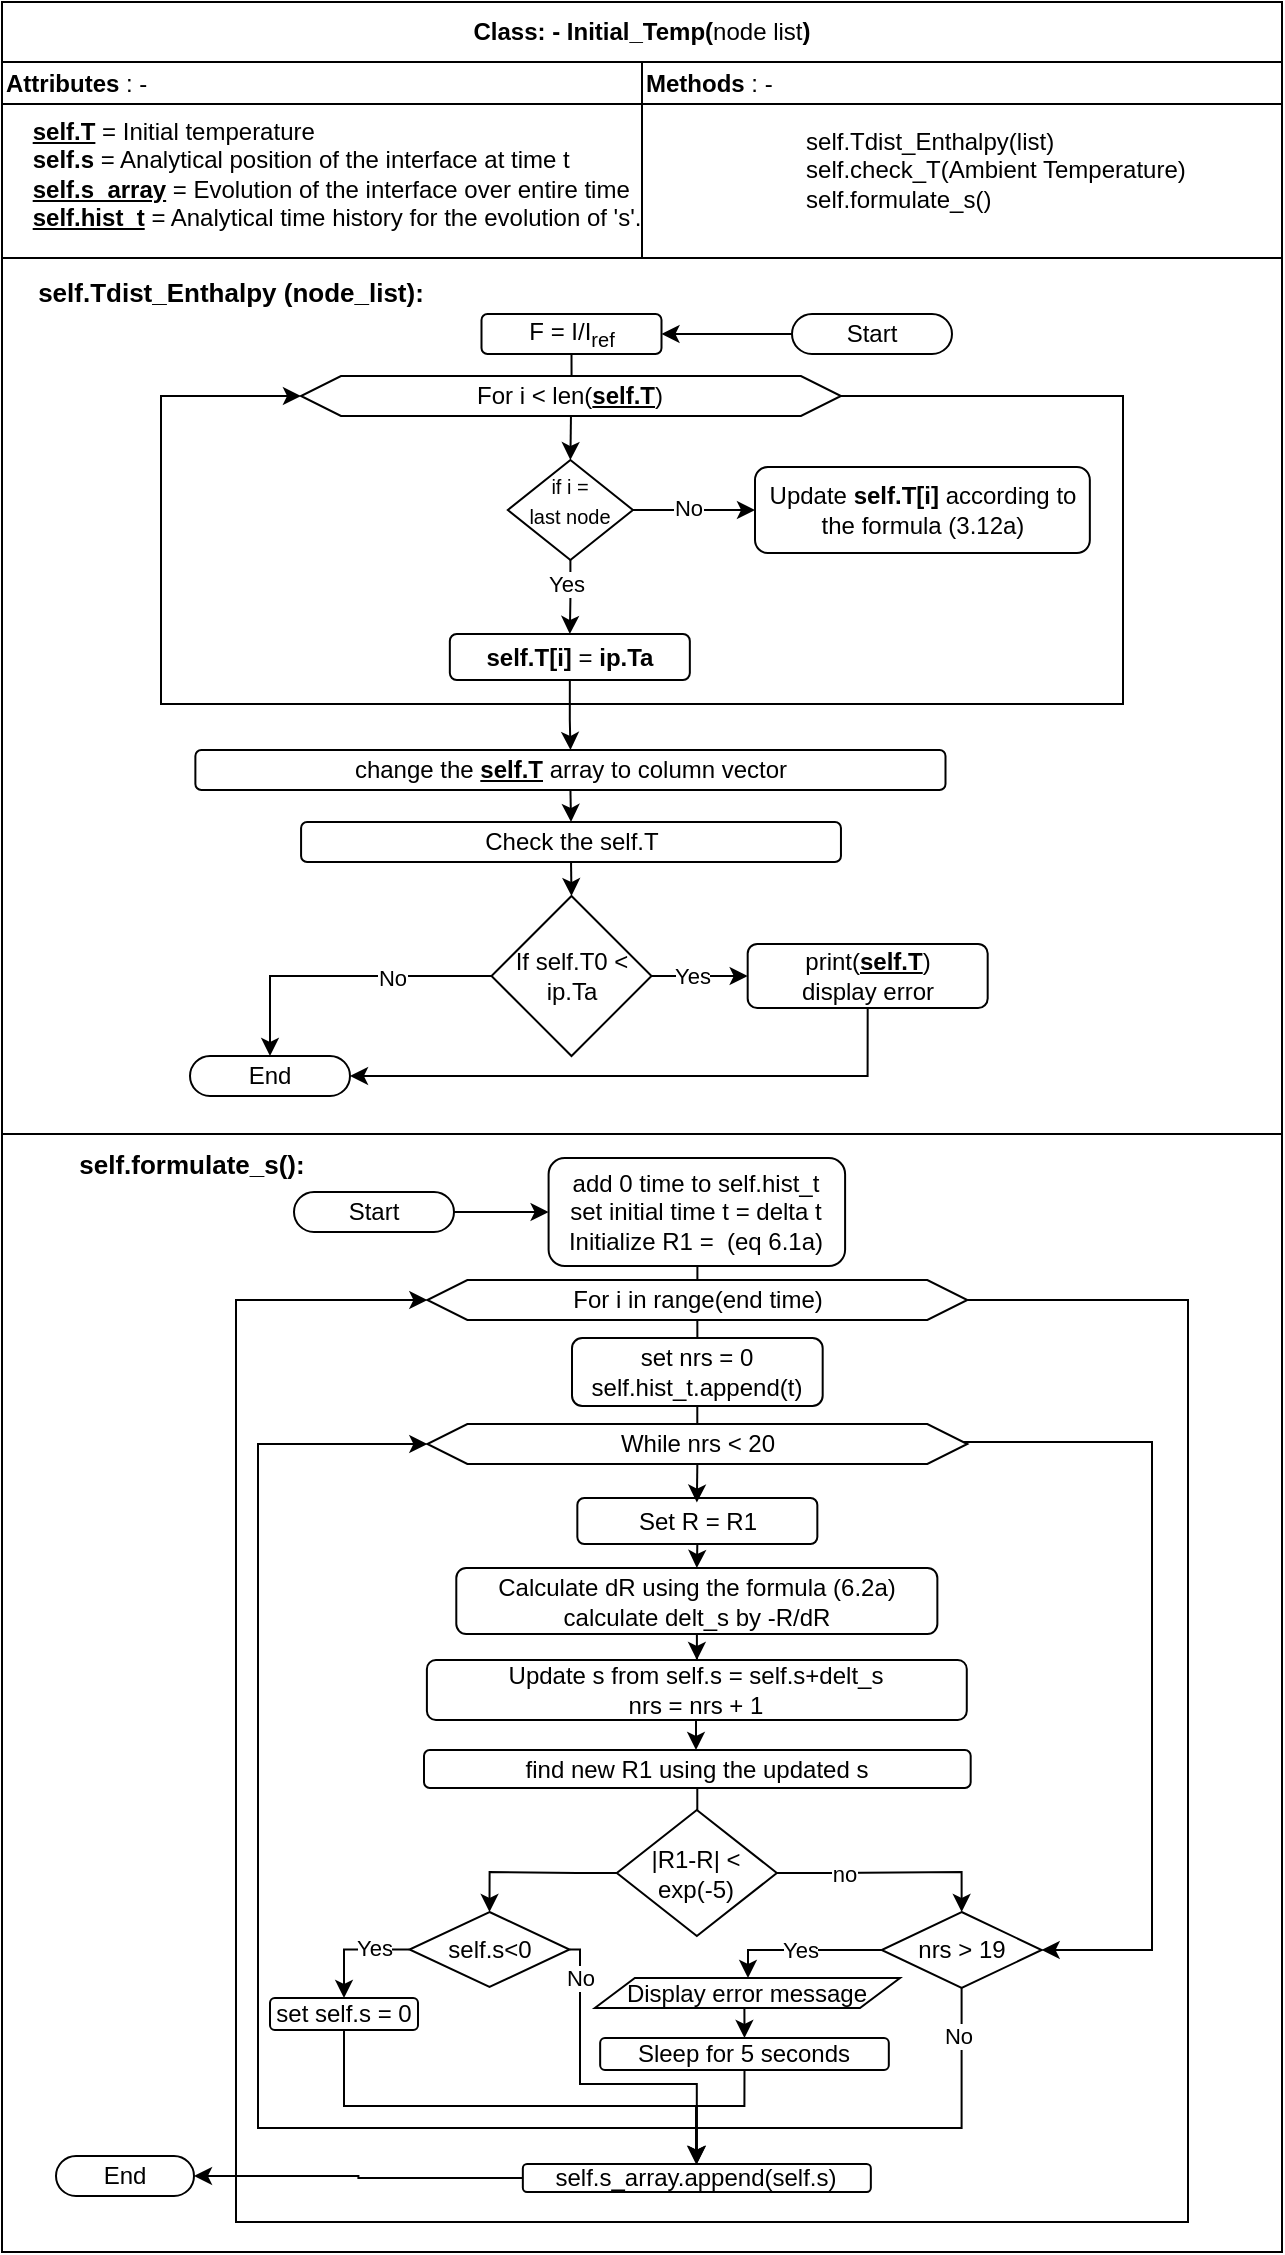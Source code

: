 <mxfile version="22.0.2" type="github">
  <diagram id="C5RBs43oDa-KdzZeNtuy" name="Page-1">
    <mxGraphModel dx="1195" dy="633" grid="0" gridSize="10" guides="1" tooltips="1" connect="1" arrows="1" fold="1" page="1" pageScale="1" pageWidth="827" pageHeight="1169" math="0" shadow="0">
      <root>
        <mxCell id="WIyWlLk6GJQsqaUBKTNV-0" />
        <mxCell id="WIyWlLk6GJQsqaUBKTNV-1" parent="WIyWlLk6GJQsqaUBKTNV-0" />
        <mxCell id="JN7dd42MbDgEGxTATaaX-122" value="" style="rounded=0;whiteSpace=wrap;html=1;" vertex="1" parent="WIyWlLk6GJQsqaUBKTNV-1">
          <mxGeometry x="99" y="594" width="640" height="560" as="geometry" />
        </mxCell>
        <mxCell id="JN7dd42MbDgEGxTATaaX-2" value="" style="rounded=0;whiteSpace=wrap;html=1;" vertex="1" parent="WIyWlLk6GJQsqaUBKTNV-1">
          <mxGeometry x="99" y="157" width="640" height="438" as="geometry" />
        </mxCell>
        <mxCell id="KUYVFX4BnLb6LtAk-J63-66" value="&lt;b&gt;Class: - Initial_Temp(&lt;/b&gt;node list&lt;b&gt;)&lt;/b&gt;" style="rounded=0;whiteSpace=wrap;html=1;" parent="WIyWlLk6GJQsqaUBKTNV-1" vertex="1">
          <mxGeometry x="99" y="29" width="640" height="30" as="geometry" />
        </mxCell>
        <mxCell id="KUYVFX4BnLb6LtAk-J63-67" value="&lt;span style=&quot;&quot;&gt;&lt;span style=&quot;white-space: pre;&quot;&gt;&amp;nbsp;&amp;nbsp;&amp;nbsp;&amp;nbsp;&lt;/span&gt;&lt;/span&gt;&amp;nbsp;&lt;br&gt;&lt;span style=&quot;&quot;&gt;&lt;span style=&quot;white-space: pre;&quot;&gt;&amp;nbsp;&amp;nbsp;&amp;nbsp;&amp;nbsp;&lt;/span&gt;&lt;/span&gt;&lt;b&gt;&lt;u&gt;self.T&lt;/u&gt;&lt;/b&gt; = Initial temperature&lt;br&gt;&lt;span style=&quot;&quot;&gt;&lt;span style=&quot;white-space: pre;&quot;&gt;&amp;nbsp;&amp;nbsp;&amp;nbsp;&amp;nbsp;&lt;/span&gt;&lt;/span&gt;&lt;b&gt;self.s &lt;/b&gt;= Analytical position of the interface at time t&lt;b&gt;&lt;br&gt;&lt;/b&gt;&lt;span style=&quot;&quot;&gt;&lt;span style=&quot;white-space: pre;&quot;&gt;&amp;nbsp;&amp;nbsp;&amp;nbsp;&amp;nbsp;&lt;/span&gt;&lt;/span&gt;&lt;u style=&quot;font-weight: bold;&quot;&gt;self.s_array&lt;/u&gt;&amp;nbsp;= Evolution of the interface over entire time&lt;br&gt;&amp;nbsp; &amp;nbsp; &lt;b&gt;&lt;u&gt;self.hist_t&lt;/u&gt;&lt;/b&gt; = Analytical time history for the evolution of &#39;s&#39;." style="rounded=0;whiteSpace=wrap;html=1;align=left;" parent="WIyWlLk6GJQsqaUBKTNV-1" vertex="1">
          <mxGeometry x="99" y="59" width="320" height="98" as="geometry" />
        </mxCell>
        <mxCell id="KUYVFX4BnLb6LtAk-J63-68" value="&lt;span style=&quot;white-space: pre;&quot;&gt;&#x9;&lt;/span&gt;&lt;span style=&quot;white-space: pre;&quot;&gt;&#x9;&lt;/span&gt;&lt;span style=&quot;white-space: pre;&quot;&gt;&#x9;&lt;/span&gt;self.Tdist_Enthalpy(list)&lt;br&gt;&lt;span style=&quot;white-space: pre;&quot;&gt;&#x9;&lt;/span&gt;&lt;span style=&quot;white-space: pre;&quot;&gt;&#x9;&lt;/span&gt;&lt;span style=&quot;white-space: pre;&quot;&gt;&#x9;&lt;/span&gt;self.check_T(Ambient Temperature)&lt;br&gt;&lt;span style=&quot;white-space: pre;&quot;&gt;&#x9;&lt;/span&gt;&lt;span style=&quot;white-space: pre;&quot;&gt;&#x9;&lt;/span&gt;&lt;span style=&quot;white-space: pre;&quot;&gt;&#x9;&lt;/span&gt;self.formulate_s()" style="rounded=0;whiteSpace=wrap;html=1;align=left;" parent="WIyWlLk6GJQsqaUBKTNV-1" vertex="1">
          <mxGeometry x="419" y="69" width="320" height="88" as="geometry" />
        </mxCell>
        <mxCell id="JN7dd42MbDgEGxTATaaX-3" style="edgeStyle=orthogonalEdgeStyle;rounded=0;orthogonalLoop=1;jettySize=auto;html=1;entryX=1;entryY=0.5;entryDx=0;entryDy=0;" edge="1" parent="WIyWlLk6GJQsqaUBKTNV-1" source="KUYVFX4BnLb6LtAk-J63-219" target="KUYVFX4BnLb6LtAk-J63-221">
          <mxGeometry relative="1" as="geometry" />
        </mxCell>
        <mxCell id="KUYVFX4BnLb6LtAk-J63-219" value="Start" style="rounded=1;whiteSpace=wrap;html=1;arcSize=50;" parent="WIyWlLk6GJQsqaUBKTNV-1" vertex="1">
          <mxGeometry x="494" y="185" width="80" height="20" as="geometry" />
        </mxCell>
        <mxCell id="KUYVFX4BnLb6LtAk-J63-220" value="End" style="rounded=1;whiteSpace=wrap;html=1;arcSize=50;" parent="WIyWlLk6GJQsqaUBKTNV-1" vertex="1">
          <mxGeometry x="193.0" y="556" width="80" height="20" as="geometry" />
        </mxCell>
        <mxCell id="eg3Dcb_BBi-hNbYzrBa9-2" style="edgeStyle=orthogonalEdgeStyle;rounded=0;orthogonalLoop=1;jettySize=auto;html=1;exitX=0.5;exitY=1;exitDx=0;exitDy=0;" parent="WIyWlLk6GJQsqaUBKTNV-1" source="KUYVFX4BnLb6LtAk-J63-221" target="KUYVFX4BnLb6LtAk-J63-223" edge="1">
          <mxGeometry relative="1" as="geometry" />
        </mxCell>
        <mxCell id="KUYVFX4BnLb6LtAk-J63-221" value="F = I/I&lt;sub&gt;ref&lt;/sub&gt;" style="rounded=1;whiteSpace=wrap;html=1;" parent="WIyWlLk6GJQsqaUBKTNV-1" vertex="1">
          <mxGeometry x="338.75" y="185" width="90" height="20" as="geometry" />
        </mxCell>
        <mxCell id="KUYVFX4BnLb6LtAk-J63-222" style="edgeStyle=orthogonalEdgeStyle;rounded=0;orthogonalLoop=1;jettySize=auto;html=1;exitX=0.5;exitY=1;exitDx=0;exitDy=0;entryX=0.5;entryY=0;entryDx=0;entryDy=0;" parent="WIyWlLk6GJQsqaUBKTNV-1" source="KUYVFX4BnLb6LtAk-J63-223" target="KUYVFX4BnLb6LtAk-J63-239" edge="1">
          <mxGeometry relative="1" as="geometry" />
        </mxCell>
        <mxCell id="KUYVFX4BnLb6LtAk-J63-223" value="For i &amp;lt; len(&lt;u style=&quot;font-weight: bold;&quot;&gt;self.T&lt;/u&gt;)" style="shape=hexagon;perimeter=hexagonPerimeter2;whiteSpace=wrap;html=1;fixedSize=1;" parent="WIyWlLk6GJQsqaUBKTNV-1" vertex="1">
          <mxGeometry x="248.48" y="216" width="270" height="20" as="geometry" />
        </mxCell>
        <mxCell id="KUYVFX4BnLb6LtAk-J63-226" value="Update&lt;b&gt;&amp;nbsp;self.T[i] &lt;/b&gt;according to the formula (3.12a)" style="rounded=1;whiteSpace=wrap;html=1;" parent="WIyWlLk6GJQsqaUBKTNV-1" vertex="1">
          <mxGeometry x="475.5" y="261.5" width="167.42" height="43" as="geometry" />
        </mxCell>
        <mxCell id="eg3Dcb_BBi-hNbYzrBa9-7" style="edgeStyle=orthogonalEdgeStyle;rounded=0;orthogonalLoop=1;jettySize=auto;html=1;entryX=0;entryY=0.5;entryDx=0;entryDy=0;" parent="WIyWlLk6GJQsqaUBKTNV-1" source="KUYVFX4BnLb6LtAk-J63-239" target="KUYVFX4BnLb6LtAk-J63-226" edge="1">
          <mxGeometry relative="1" as="geometry" />
        </mxCell>
        <mxCell id="eg3Dcb_BBi-hNbYzrBa9-9" value="No" style="edgeLabel;html=1;align=center;verticalAlign=middle;resizable=0;points=[];" parent="eg3Dcb_BBi-hNbYzrBa9-7" vertex="1" connectable="0">
          <mxGeometry x="-0.114" y="1" relative="1" as="geometry">
            <mxPoint as="offset" />
          </mxGeometry>
        </mxCell>
        <mxCell id="eg3Dcb_BBi-hNbYzrBa9-8" style="edgeStyle=orthogonalEdgeStyle;rounded=0;orthogonalLoop=1;jettySize=auto;html=1;entryX=0.5;entryY=0;entryDx=0;entryDy=0;" parent="WIyWlLk6GJQsqaUBKTNV-1" source="KUYVFX4BnLb6LtAk-J63-239" target="KUYVFX4BnLb6LtAk-J63-242" edge="1">
          <mxGeometry relative="1" as="geometry" />
        </mxCell>
        <mxCell id="eg3Dcb_BBi-hNbYzrBa9-10" value="Yes" style="edgeLabel;html=1;align=center;verticalAlign=middle;resizable=0;points=[];" parent="eg3Dcb_BBi-hNbYzrBa9-8" vertex="1" connectable="0">
          <mxGeometry x="-0.356" y="-2" relative="1" as="geometry">
            <mxPoint as="offset" />
          </mxGeometry>
        </mxCell>
        <mxCell id="KUYVFX4BnLb6LtAk-J63-239" value="" style="rhombus;whiteSpace=wrap;html=1;" parent="WIyWlLk6GJQsqaUBKTNV-1" vertex="1">
          <mxGeometry x="351.92" y="258" width="62.56" height="50" as="geometry" />
        </mxCell>
        <mxCell id="KUYVFX4BnLb6LtAk-J63-240" value="&lt;font style=&quot;font-size: 10px;&quot;&gt;if i = &lt;br&gt;last node&lt;/font&gt;" style="text;html=1;strokeColor=none;fillColor=none;align=center;verticalAlign=middle;whiteSpace=wrap;rounded=0;" parent="WIyWlLk6GJQsqaUBKTNV-1" vertex="1">
          <mxGeometry x="352.92" y="263" width="60" height="30" as="geometry" />
        </mxCell>
        <mxCell id="eg3Dcb_BBi-hNbYzrBa9-12" style="edgeStyle=orthogonalEdgeStyle;rounded=0;orthogonalLoop=1;jettySize=auto;html=1;exitX=0.5;exitY=1;exitDx=0;exitDy=0;" parent="WIyWlLk6GJQsqaUBKTNV-1" source="KUYVFX4BnLb6LtAk-J63-242" target="KUYVFX4BnLb6LtAk-J63-252" edge="1">
          <mxGeometry relative="1" as="geometry" />
        </mxCell>
        <mxCell id="KUYVFX4BnLb6LtAk-J63-242" value="&lt;b&gt;self.T[i]&lt;/b&gt; = &lt;b&gt;ip.Ta&lt;/b&gt;" style="rounded=1;whiteSpace=wrap;html=1;" parent="WIyWlLk6GJQsqaUBKTNV-1" vertex="1">
          <mxGeometry x="322.92" y="345" width="120" height="23" as="geometry" />
        </mxCell>
        <mxCell id="KUYVFX4BnLb6LtAk-J63-251" style="edgeStyle=orthogonalEdgeStyle;rounded=0;orthogonalLoop=1;jettySize=auto;html=1;exitX=0.5;exitY=1;exitDx=0;exitDy=0;entryX=0.5;entryY=0;entryDx=0;entryDy=0;" parent="WIyWlLk6GJQsqaUBKTNV-1" source="KUYVFX4BnLb6LtAk-J63-252" target="KUYVFX4BnLb6LtAk-J63-254" edge="1">
          <mxGeometry relative="1" as="geometry" />
        </mxCell>
        <mxCell id="KUYVFX4BnLb6LtAk-J63-252" value="change the &lt;b&gt;&lt;u&gt;self.T&lt;/u&gt;&lt;/b&gt; array to column vector" style="rounded=1;whiteSpace=wrap;html=1;" parent="WIyWlLk6GJQsqaUBKTNV-1" vertex="1">
          <mxGeometry x="195.69" y="403" width="375.06" height="20" as="geometry" />
        </mxCell>
        <mxCell id="KUYVFX4BnLb6LtAk-J63-253" style="edgeStyle=orthogonalEdgeStyle;rounded=0;orthogonalLoop=1;jettySize=auto;html=1;exitX=0.5;exitY=1;exitDx=0;exitDy=0;entryX=0.5;entryY=0;entryDx=0;entryDy=0;" parent="WIyWlLk6GJQsqaUBKTNV-1" source="KUYVFX4BnLb6LtAk-J63-254" target="KUYVFX4BnLb6LtAk-J63-259" edge="1">
          <mxGeometry relative="1" as="geometry" />
        </mxCell>
        <mxCell id="KUYVFX4BnLb6LtAk-J63-254" value="Check the self.T" style="rounded=1;whiteSpace=wrap;html=1;" parent="WIyWlLk6GJQsqaUBKTNV-1" vertex="1">
          <mxGeometry x="248.54" y="439" width="269.94" height="20" as="geometry" />
        </mxCell>
        <mxCell id="KUYVFX4BnLb6LtAk-J63-255" style="edgeStyle=orthogonalEdgeStyle;rounded=0;orthogonalLoop=1;jettySize=auto;html=1;exitX=0;exitY=0.5;exitDx=0;exitDy=0;entryX=0.5;entryY=0;entryDx=0;entryDy=0;" parent="WIyWlLk6GJQsqaUBKTNV-1" source="KUYVFX4BnLb6LtAk-J63-259" target="KUYVFX4BnLb6LtAk-J63-220" edge="1">
          <mxGeometry relative="1" as="geometry" />
        </mxCell>
        <mxCell id="KUYVFX4BnLb6LtAk-J63-256" value="No" style="edgeLabel;html=1;align=center;verticalAlign=middle;resizable=0;points=[];" parent="KUYVFX4BnLb6LtAk-J63-255" vertex="1" connectable="0">
          <mxGeometry x="-0.33" y="1" relative="1" as="geometry">
            <mxPoint as="offset" />
          </mxGeometry>
        </mxCell>
        <mxCell id="KUYVFX4BnLb6LtAk-J63-257" value="" style="edgeStyle=orthogonalEdgeStyle;rounded=0;orthogonalLoop=1;jettySize=auto;html=1;" parent="WIyWlLk6GJQsqaUBKTNV-1" source="KUYVFX4BnLb6LtAk-J63-259" target="KUYVFX4BnLb6LtAk-J63-265" edge="1">
          <mxGeometry relative="1" as="geometry" />
        </mxCell>
        <mxCell id="KUYVFX4BnLb6LtAk-J63-258" value="Yes" style="edgeLabel;html=1;align=center;verticalAlign=middle;resizable=0;points=[];" parent="KUYVFX4BnLb6LtAk-J63-257" vertex="1" connectable="0">
          <mxGeometry x="-0.182" relative="1" as="geometry">
            <mxPoint as="offset" />
          </mxGeometry>
        </mxCell>
        <mxCell id="KUYVFX4BnLb6LtAk-J63-259" value="If self.T0 &amp;lt; ip.Ta" style="rhombus;whiteSpace=wrap;html=1;" parent="WIyWlLk6GJQsqaUBKTNV-1" vertex="1">
          <mxGeometry x="343.75" y="476" width="80" height="80" as="geometry" />
        </mxCell>
        <mxCell id="KUYVFX4BnLb6LtAk-J63-264" style="edgeStyle=orthogonalEdgeStyle;rounded=0;orthogonalLoop=1;jettySize=auto;html=1;exitX=0.5;exitY=1;exitDx=0;exitDy=0;entryX=1;entryY=0.5;entryDx=0;entryDy=0;" parent="WIyWlLk6GJQsqaUBKTNV-1" source="KUYVFX4BnLb6LtAk-J63-265" target="KUYVFX4BnLb6LtAk-J63-220" edge="1">
          <mxGeometry relative="1" as="geometry" />
        </mxCell>
        <mxCell id="KUYVFX4BnLb6LtAk-J63-265" value="print(&lt;b&gt;&lt;u&gt;self.T&lt;/u&gt;&lt;/b&gt;)&lt;br&gt;display error" style="rounded=1;whiteSpace=wrap;html=1;" parent="WIyWlLk6GJQsqaUBKTNV-1" vertex="1">
          <mxGeometry x="471.84" y="500" width="120" height="32" as="geometry" />
        </mxCell>
        <mxCell id="KUYVFX4BnLb6LtAk-J63-266" value="&lt;b&gt;&lt;font style=&quot;font-size: 13px;&quot;&gt;self.Tdist_Enthalpy (node_list):&lt;/font&gt;&lt;/b&gt;" style="text;html=1;strokeColor=none;fillColor=none;align=center;verticalAlign=middle;whiteSpace=wrap;rounded=0;" parent="WIyWlLk6GJQsqaUBKTNV-1" vertex="1">
          <mxGeometry x="99" y="159" width="229" height="30" as="geometry" />
        </mxCell>
        <mxCell id="eg3Dcb_BBi-hNbYzrBa9-11" style="edgeStyle=orthogonalEdgeStyle;rounded=0;orthogonalLoop=1;jettySize=auto;html=1;exitX=1;exitY=0.5;exitDx=0;exitDy=0;entryX=0;entryY=0.5;entryDx=0;entryDy=0;" parent="WIyWlLk6GJQsqaUBKTNV-1" source="KUYVFX4BnLb6LtAk-J63-223" target="KUYVFX4BnLb6LtAk-J63-223" edge="1">
          <mxGeometry relative="1" as="geometry">
            <Array as="points">
              <mxPoint x="659.5" y="226" />
              <mxPoint x="659.5" y="380" />
              <mxPoint x="178.5" y="380" />
              <mxPoint x="178.5" y="226" />
            </Array>
          </mxGeometry>
        </mxCell>
        <mxCell id="JN7dd42MbDgEGxTATaaX-0" value="&lt;b&gt;Attributes &lt;/b&gt;: -" style="rounded=0;whiteSpace=wrap;html=1;align=left;" vertex="1" parent="WIyWlLk6GJQsqaUBKTNV-1">
          <mxGeometry x="99" y="59" width="320" height="21" as="geometry" />
        </mxCell>
        <mxCell id="JN7dd42MbDgEGxTATaaX-1" value="&lt;b&gt;Methods&amp;nbsp;&lt;/b&gt;: -" style="rounded=0;whiteSpace=wrap;html=1;align=left;" vertex="1" parent="WIyWlLk6GJQsqaUBKTNV-1">
          <mxGeometry x="419" y="59" width="320" height="21" as="geometry" />
        </mxCell>
        <mxCell id="JN7dd42MbDgEGxTATaaX-4" style="edgeStyle=orthogonalEdgeStyle;rounded=0;orthogonalLoop=1;jettySize=auto;html=1;entryX=0;entryY=0.5;entryDx=0;entryDy=0;" edge="1" parent="WIyWlLk6GJQsqaUBKTNV-1" source="JN7dd42MbDgEGxTATaaX-5" target="JN7dd42MbDgEGxTATaaX-8">
          <mxGeometry relative="1" as="geometry" />
        </mxCell>
        <mxCell id="JN7dd42MbDgEGxTATaaX-5" value="Start" style="rounded=1;whiteSpace=wrap;html=1;arcSize=50;" vertex="1" parent="WIyWlLk6GJQsqaUBKTNV-1">
          <mxGeometry x="245" y="624" width="80" height="20" as="geometry" />
        </mxCell>
        <mxCell id="JN7dd42MbDgEGxTATaaX-6" value="End" style="rounded=1;whiteSpace=wrap;html=1;arcSize=50;" vertex="1" parent="WIyWlLk6GJQsqaUBKTNV-1">
          <mxGeometry x="126" y="1106" width="69" height="20" as="geometry" />
        </mxCell>
        <mxCell id="JN7dd42MbDgEGxTATaaX-113" style="edgeStyle=orthogonalEdgeStyle;rounded=0;orthogonalLoop=1;jettySize=auto;html=1;entryX=0.5;entryY=0;entryDx=0;entryDy=0;" edge="1" parent="WIyWlLk6GJQsqaUBKTNV-1" source="JN7dd42MbDgEGxTATaaX-8" target="JN7dd42MbDgEGxTATaaX-10">
          <mxGeometry relative="1" as="geometry">
            <Array as="points">
              <mxPoint x="446" y="673" />
            </Array>
          </mxGeometry>
        </mxCell>
        <mxCell id="JN7dd42MbDgEGxTATaaX-8" value="add 0 time to self.hist_t&lt;br&gt;set initial time t = delta t&lt;br style=&quot;border-color: var(--border-color);&quot;&gt;Initialize R1 =&amp;nbsp; (eq 6.1a)" style="rounded=1;whiteSpace=wrap;html=1;" vertex="1" parent="WIyWlLk6GJQsqaUBKTNV-1">
          <mxGeometry x="372.3" y="607" width="148.25" height="54" as="geometry" />
        </mxCell>
        <mxCell id="JN7dd42MbDgEGxTATaaX-114" style="edgeStyle=orthogonalEdgeStyle;rounded=0;orthogonalLoop=1;jettySize=auto;html=1;exitX=0.5;exitY=1;exitDx=0;exitDy=0;" edge="1" parent="WIyWlLk6GJQsqaUBKTNV-1" source="JN7dd42MbDgEGxTATaaX-10" target="JN7dd42MbDgEGxTATaaX-11">
          <mxGeometry relative="1" as="geometry" />
        </mxCell>
        <mxCell id="JN7dd42MbDgEGxTATaaX-10" value="For i in range(end time)" style="shape=hexagon;perimeter=hexagonPerimeter2;whiteSpace=wrap;html=1;fixedSize=1;" vertex="1" parent="WIyWlLk6GJQsqaUBKTNV-1">
          <mxGeometry x="311.67" y="668" width="270" height="20" as="geometry" />
        </mxCell>
        <mxCell id="JN7dd42MbDgEGxTATaaX-115" style="edgeStyle=orthogonalEdgeStyle;rounded=0;orthogonalLoop=1;jettySize=auto;html=1;" edge="1" parent="WIyWlLk6GJQsqaUBKTNV-1" source="JN7dd42MbDgEGxTATaaX-11" target="JN7dd42MbDgEGxTATaaX-64">
          <mxGeometry relative="1" as="geometry" />
        </mxCell>
        <mxCell id="JN7dd42MbDgEGxTATaaX-11" value="set nrs = 0&lt;br&gt;self.hist_t.append(t)" style="rounded=1;whiteSpace=wrap;html=1;" vertex="1" parent="WIyWlLk6GJQsqaUBKTNV-1">
          <mxGeometry x="384" y="697" width="125.34" height="34" as="geometry" />
        </mxCell>
        <mxCell id="JN7dd42MbDgEGxTATaaX-107" style="edgeStyle=orthogonalEdgeStyle;rounded=0;orthogonalLoop=1;jettySize=auto;html=1;exitX=0.5;exitY=1;exitDx=0;exitDy=0;entryX=0.5;entryY=0;entryDx=0;entryDy=0;" edge="1" parent="WIyWlLk6GJQsqaUBKTNV-1" source="JN7dd42MbDgEGxTATaaX-19" target="JN7dd42MbDgEGxTATaaX-21">
          <mxGeometry relative="1" as="geometry" />
        </mxCell>
        <mxCell id="JN7dd42MbDgEGxTATaaX-19" value="Set R = R1" style="rounded=1;whiteSpace=wrap;html=1;" vertex="1" parent="WIyWlLk6GJQsqaUBKTNV-1">
          <mxGeometry x="386.67" y="777" width="120" height="23" as="geometry" />
        </mxCell>
        <mxCell id="JN7dd42MbDgEGxTATaaX-108" style="edgeStyle=orthogonalEdgeStyle;rounded=0;orthogonalLoop=1;jettySize=auto;html=1;" edge="1" parent="WIyWlLk6GJQsqaUBKTNV-1" source="JN7dd42MbDgEGxTATaaX-21" target="JN7dd42MbDgEGxTATaaX-23">
          <mxGeometry relative="1" as="geometry" />
        </mxCell>
        <mxCell id="JN7dd42MbDgEGxTATaaX-21" value="Calculate dR using the formula (6.2a)&lt;br&gt;calculate delt_s by -R/dR" style="rounded=1;whiteSpace=wrap;html=1;" vertex="1" parent="WIyWlLk6GJQsqaUBKTNV-1">
          <mxGeometry x="326.15" y="812" width="240.53" height="33" as="geometry" />
        </mxCell>
        <mxCell id="JN7dd42MbDgEGxTATaaX-110" style="edgeStyle=orthogonalEdgeStyle;rounded=0;orthogonalLoop=1;jettySize=auto;html=1;" edge="1" parent="WIyWlLk6GJQsqaUBKTNV-1">
          <mxGeometry relative="1" as="geometry">
            <mxPoint x="446" y="888" as="sourcePoint" />
            <mxPoint x="446" y="903" as="targetPoint" />
            <Array as="points">
              <mxPoint x="446" y="900" />
              <mxPoint x="446" y="900" />
            </Array>
          </mxGeometry>
        </mxCell>
        <mxCell id="JN7dd42MbDgEGxTATaaX-23" value="Update s from self.s = self.s+delt_s&lt;br&gt;nrs = nrs + 1" style="rounded=1;whiteSpace=wrap;html=1;" vertex="1" parent="WIyWlLk6GJQsqaUBKTNV-1">
          <mxGeometry x="311.45" y="858" width="269.94" height="30" as="geometry" />
        </mxCell>
        <mxCell id="JN7dd42MbDgEGxTATaaX-112" style="edgeStyle=orthogonalEdgeStyle;rounded=0;orthogonalLoop=1;jettySize=auto;html=1;entryX=0.5;entryY=0;entryDx=0;entryDy=0;" edge="1" parent="WIyWlLk6GJQsqaUBKTNV-1" source="JN7dd42MbDgEGxTATaaX-30" target="JN7dd42MbDgEGxTATaaX-66">
          <mxGeometry relative="1" as="geometry">
            <mxPoint x="446.67" y="1006.609" as="targetPoint" />
          </mxGeometry>
        </mxCell>
        <mxCell id="JN7dd42MbDgEGxTATaaX-30" value="find new R1 using the updated s" style="rounded=1;whiteSpace=wrap;html=1;" vertex="1" parent="WIyWlLk6GJQsqaUBKTNV-1">
          <mxGeometry x="310" y="903" width="273.34" height="19" as="geometry" />
        </mxCell>
        <mxCell id="JN7dd42MbDgEGxTATaaX-88" style="edgeStyle=orthogonalEdgeStyle;rounded=0;orthogonalLoop=1;jettySize=auto;html=1;entryX=1;entryY=0.5;entryDx=0;entryDy=0;" edge="1" parent="WIyWlLk6GJQsqaUBKTNV-1" source="JN7dd42MbDgEGxTATaaX-64" target="JN7dd42MbDgEGxTATaaX-71">
          <mxGeometry relative="1" as="geometry">
            <Array as="points">
              <mxPoint x="674" y="749" />
              <mxPoint x="674" y="1003" />
            </Array>
          </mxGeometry>
        </mxCell>
        <mxCell id="JN7dd42MbDgEGxTATaaX-64" value="While nrs &amp;lt; 20" style="shape=hexagon;perimeter=hexagonPerimeter2;whiteSpace=wrap;html=1;fixedSize=1;" vertex="1" parent="WIyWlLk6GJQsqaUBKTNV-1">
          <mxGeometry x="311.67" y="740" width="270" height="20" as="geometry" />
        </mxCell>
        <mxCell id="JN7dd42MbDgEGxTATaaX-87" style="edgeStyle=orthogonalEdgeStyle;rounded=0;orthogonalLoop=1;jettySize=auto;html=1;entryX=0.5;entryY=0;entryDx=0;entryDy=0;" edge="1" parent="WIyWlLk6GJQsqaUBKTNV-1" source="JN7dd42MbDgEGxTATaaX-66" target="JN7dd42MbDgEGxTATaaX-71">
          <mxGeometry relative="1" as="geometry" />
        </mxCell>
        <mxCell id="JN7dd42MbDgEGxTATaaX-89" value="no" style="edgeLabel;html=1;align=center;verticalAlign=middle;resizable=0;points=[];" vertex="1" connectable="0" parent="JN7dd42MbDgEGxTATaaX-87">
          <mxGeometry x="-0.399" y="-1" relative="1" as="geometry">
            <mxPoint as="offset" />
          </mxGeometry>
        </mxCell>
        <mxCell id="JN7dd42MbDgEGxTATaaX-93" style="edgeStyle=orthogonalEdgeStyle;rounded=0;orthogonalLoop=1;jettySize=auto;html=1;entryX=0.5;entryY=0;entryDx=0;entryDy=0;" edge="1" parent="WIyWlLk6GJQsqaUBKTNV-1" source="JN7dd42MbDgEGxTATaaX-66" target="JN7dd42MbDgEGxTATaaX-67">
          <mxGeometry relative="1" as="geometry" />
        </mxCell>
        <mxCell id="JN7dd42MbDgEGxTATaaX-66" value="|R1-R| &amp;lt; exp(-5)" style="rhombus;whiteSpace=wrap;html=1;" vertex="1" parent="WIyWlLk6GJQsqaUBKTNV-1">
          <mxGeometry x="406.42" y="933" width="80" height="63" as="geometry" />
        </mxCell>
        <mxCell id="JN7dd42MbDgEGxTATaaX-94" style="edgeStyle=orthogonalEdgeStyle;rounded=0;orthogonalLoop=1;jettySize=auto;html=1;exitX=0;exitY=0.5;exitDx=0;exitDy=0;" edge="1" parent="WIyWlLk6GJQsqaUBKTNV-1" source="JN7dd42MbDgEGxTATaaX-67" target="JN7dd42MbDgEGxTATaaX-69">
          <mxGeometry relative="1" as="geometry" />
        </mxCell>
        <mxCell id="JN7dd42MbDgEGxTATaaX-97" value="Yes" style="edgeLabel;html=1;align=center;verticalAlign=middle;resizable=0;points=[];" vertex="1" connectable="0" parent="JN7dd42MbDgEGxTATaaX-94">
          <mxGeometry x="-0.361" y="-1" relative="1" as="geometry">
            <mxPoint as="offset" />
          </mxGeometry>
        </mxCell>
        <mxCell id="JN7dd42MbDgEGxTATaaX-101" style="edgeStyle=orthogonalEdgeStyle;rounded=0;orthogonalLoop=1;jettySize=auto;html=1;exitX=1;exitY=0.5;exitDx=0;exitDy=0;entryX=0.5;entryY=0;entryDx=0;entryDy=0;" edge="1" parent="WIyWlLk6GJQsqaUBKTNV-1" source="JN7dd42MbDgEGxTATaaX-67" target="JN7dd42MbDgEGxTATaaX-75">
          <mxGeometry relative="1" as="geometry">
            <Array as="points">
              <mxPoint x="388" y="1003" />
              <mxPoint x="388" y="1070" />
              <mxPoint x="446" y="1070" />
            </Array>
          </mxGeometry>
        </mxCell>
        <mxCell id="JN7dd42MbDgEGxTATaaX-102" value="No" style="edgeLabel;html=1;align=center;verticalAlign=middle;resizable=0;points=[];" vertex="1" connectable="0" parent="JN7dd42MbDgEGxTATaaX-101">
          <mxGeometry x="-0.77" relative="1" as="geometry">
            <mxPoint as="offset" />
          </mxGeometry>
        </mxCell>
        <mxCell id="JN7dd42MbDgEGxTATaaX-67" value="self.s&amp;lt;0" style="rhombus;whiteSpace=wrap;html=1;" vertex="1" parent="WIyWlLk6GJQsqaUBKTNV-1">
          <mxGeometry x="302.75" y="984" width="80" height="37.5" as="geometry" />
        </mxCell>
        <mxCell id="JN7dd42MbDgEGxTATaaX-96" style="edgeStyle=orthogonalEdgeStyle;rounded=0;orthogonalLoop=1;jettySize=auto;html=1;exitX=0.5;exitY=1;exitDx=0;exitDy=0;" edge="1" parent="WIyWlLk6GJQsqaUBKTNV-1" source="JN7dd42MbDgEGxTATaaX-69" target="JN7dd42MbDgEGxTATaaX-75">
          <mxGeometry relative="1" as="geometry">
            <Array as="points">
              <mxPoint x="270" y="1081" />
              <mxPoint x="446" y="1081" />
            </Array>
          </mxGeometry>
        </mxCell>
        <mxCell id="JN7dd42MbDgEGxTATaaX-69" value="set self.s = 0" style="rounded=1;whiteSpace=wrap;html=1;" vertex="1" parent="WIyWlLk6GJQsqaUBKTNV-1">
          <mxGeometry x="233" y="1027" width="74" height="16" as="geometry" />
        </mxCell>
        <mxCell id="JN7dd42MbDgEGxTATaaX-99" style="edgeStyle=orthogonalEdgeStyle;rounded=0;orthogonalLoop=1;jettySize=auto;html=1;" edge="1" parent="WIyWlLk6GJQsqaUBKTNV-1" source="JN7dd42MbDgEGxTATaaX-71" target="JN7dd42MbDgEGxTATaaX-74">
          <mxGeometry relative="1" as="geometry">
            <Array as="points">
              <mxPoint x="472" y="1003" />
            </Array>
          </mxGeometry>
        </mxCell>
        <mxCell id="JN7dd42MbDgEGxTATaaX-100" value="Yes" style="edgeLabel;html=1;align=center;verticalAlign=middle;resizable=0;points=[];" vertex="1" connectable="0" parent="JN7dd42MbDgEGxTATaaX-99">
          <mxGeometry x="0.01" relative="1" as="geometry">
            <mxPoint as="offset" />
          </mxGeometry>
        </mxCell>
        <mxCell id="JN7dd42MbDgEGxTATaaX-103" style="edgeStyle=orthogonalEdgeStyle;rounded=0;orthogonalLoop=1;jettySize=auto;html=1;entryX=0;entryY=0.5;entryDx=0;entryDy=0;" edge="1" parent="WIyWlLk6GJQsqaUBKTNV-1" source="JN7dd42MbDgEGxTATaaX-71" target="JN7dd42MbDgEGxTATaaX-64">
          <mxGeometry relative="1" as="geometry">
            <Array as="points">
              <mxPoint x="579" y="1092" />
              <mxPoint x="227" y="1092" />
              <mxPoint x="227" y="750" />
            </Array>
          </mxGeometry>
        </mxCell>
        <mxCell id="JN7dd42MbDgEGxTATaaX-104" value="No" style="edgeLabel;html=1;align=center;verticalAlign=middle;resizable=0;points=[];" vertex="1" connectable="0" parent="JN7dd42MbDgEGxTATaaX-103">
          <mxGeometry x="-0.944" y="-2" relative="1" as="geometry">
            <mxPoint as="offset" />
          </mxGeometry>
        </mxCell>
        <mxCell id="JN7dd42MbDgEGxTATaaX-71" value="nrs &amp;gt; 19" style="rhombus;whiteSpace=wrap;html=1;" vertex="1" parent="WIyWlLk6GJQsqaUBKTNV-1">
          <mxGeometry x="538.83" y="984" width="80" height="38" as="geometry" />
        </mxCell>
        <mxCell id="JN7dd42MbDgEGxTATaaX-98" style="edgeStyle=orthogonalEdgeStyle;rounded=0;orthogonalLoop=1;jettySize=auto;html=1;exitX=0.5;exitY=1;exitDx=0;exitDy=0;entryX=0.5;entryY=0;entryDx=0;entryDy=0;" edge="1" parent="WIyWlLk6GJQsqaUBKTNV-1" source="JN7dd42MbDgEGxTATaaX-73" target="JN7dd42MbDgEGxTATaaX-75">
          <mxGeometry relative="1" as="geometry">
            <Array as="points">
              <mxPoint x="470" y="1081" />
              <mxPoint x="446" y="1081" />
            </Array>
          </mxGeometry>
        </mxCell>
        <mxCell id="JN7dd42MbDgEGxTATaaX-73" value="Sleep for 5 seconds" style="rounded=1;whiteSpace=wrap;html=1;" vertex="1" parent="WIyWlLk6GJQsqaUBKTNV-1">
          <mxGeometry x="398.08" y="1047" width="144.33" height="16" as="geometry" />
        </mxCell>
        <mxCell id="JN7dd42MbDgEGxTATaaX-78" style="edgeStyle=orthogonalEdgeStyle;rounded=0;orthogonalLoop=1;jettySize=auto;html=1;exitX=0.5;exitY=1;exitDx=0;exitDy=0;entryX=0.5;entryY=0;entryDx=0;entryDy=0;" edge="1" parent="WIyWlLk6GJQsqaUBKTNV-1" source="JN7dd42MbDgEGxTATaaX-74" target="JN7dd42MbDgEGxTATaaX-73">
          <mxGeometry relative="1" as="geometry" />
        </mxCell>
        <mxCell id="JN7dd42MbDgEGxTATaaX-74" value="Display error message" style="shape=parallelogram;perimeter=parallelogramPerimeter;whiteSpace=wrap;html=1;fixedSize=1;" vertex="1" parent="WIyWlLk6GJQsqaUBKTNV-1">
          <mxGeometry x="395.42" y="1017" width="152.58" height="15" as="geometry" />
        </mxCell>
        <mxCell id="JN7dd42MbDgEGxTATaaX-95" style="edgeStyle=orthogonalEdgeStyle;rounded=0;orthogonalLoop=1;jettySize=auto;html=1;exitX=0;exitY=0.5;exitDx=0;exitDy=0;" edge="1" parent="WIyWlLk6GJQsqaUBKTNV-1" source="JN7dd42MbDgEGxTATaaX-75" target="JN7dd42MbDgEGxTATaaX-6">
          <mxGeometry relative="1" as="geometry" />
        </mxCell>
        <mxCell id="JN7dd42MbDgEGxTATaaX-75" value="self.s_array.append(self.s)" style="rounded=1;whiteSpace=wrap;html=1;" vertex="1" parent="WIyWlLk6GJQsqaUBKTNV-1">
          <mxGeometry x="359.42" y="1110" width="174" height="14" as="geometry" />
        </mxCell>
        <mxCell id="JN7dd42MbDgEGxTATaaX-105" style="edgeStyle=orthogonalEdgeStyle;rounded=0;orthogonalLoop=1;jettySize=auto;html=1;exitX=1;exitY=0.5;exitDx=0;exitDy=0;entryX=0;entryY=0.5;entryDx=0;entryDy=0;" edge="1" parent="WIyWlLk6GJQsqaUBKTNV-1" source="JN7dd42MbDgEGxTATaaX-10" target="JN7dd42MbDgEGxTATaaX-10">
          <mxGeometry relative="1" as="geometry">
            <Array as="points">
              <mxPoint x="692" y="678" />
              <mxPoint x="692" y="1139" />
              <mxPoint x="216" y="1139" />
              <mxPoint x="216" y="678" />
            </Array>
          </mxGeometry>
        </mxCell>
        <mxCell id="JN7dd42MbDgEGxTATaaX-106" style="edgeStyle=orthogonalEdgeStyle;rounded=0;orthogonalLoop=1;jettySize=auto;html=1;exitX=0.5;exitY=1;exitDx=0;exitDy=0;entryX=0.498;entryY=0.099;entryDx=0;entryDy=0;entryPerimeter=0;" edge="1" parent="WIyWlLk6GJQsqaUBKTNV-1" source="JN7dd42MbDgEGxTATaaX-64" target="JN7dd42MbDgEGxTATaaX-19">
          <mxGeometry relative="1" as="geometry" />
        </mxCell>
        <mxCell id="JN7dd42MbDgEGxTATaaX-123" value="&lt;span style=&quot;font-size: 13px;&quot;&gt;&lt;b&gt;self.formulate_s():&lt;/b&gt;&lt;/span&gt;" style="text;html=1;strokeColor=none;fillColor=none;align=center;verticalAlign=middle;whiteSpace=wrap;rounded=0;" vertex="1" parent="WIyWlLk6GJQsqaUBKTNV-1">
          <mxGeometry x="99.0" y="595" width="190" height="30" as="geometry" />
        </mxCell>
      </root>
    </mxGraphModel>
  </diagram>
</mxfile>
